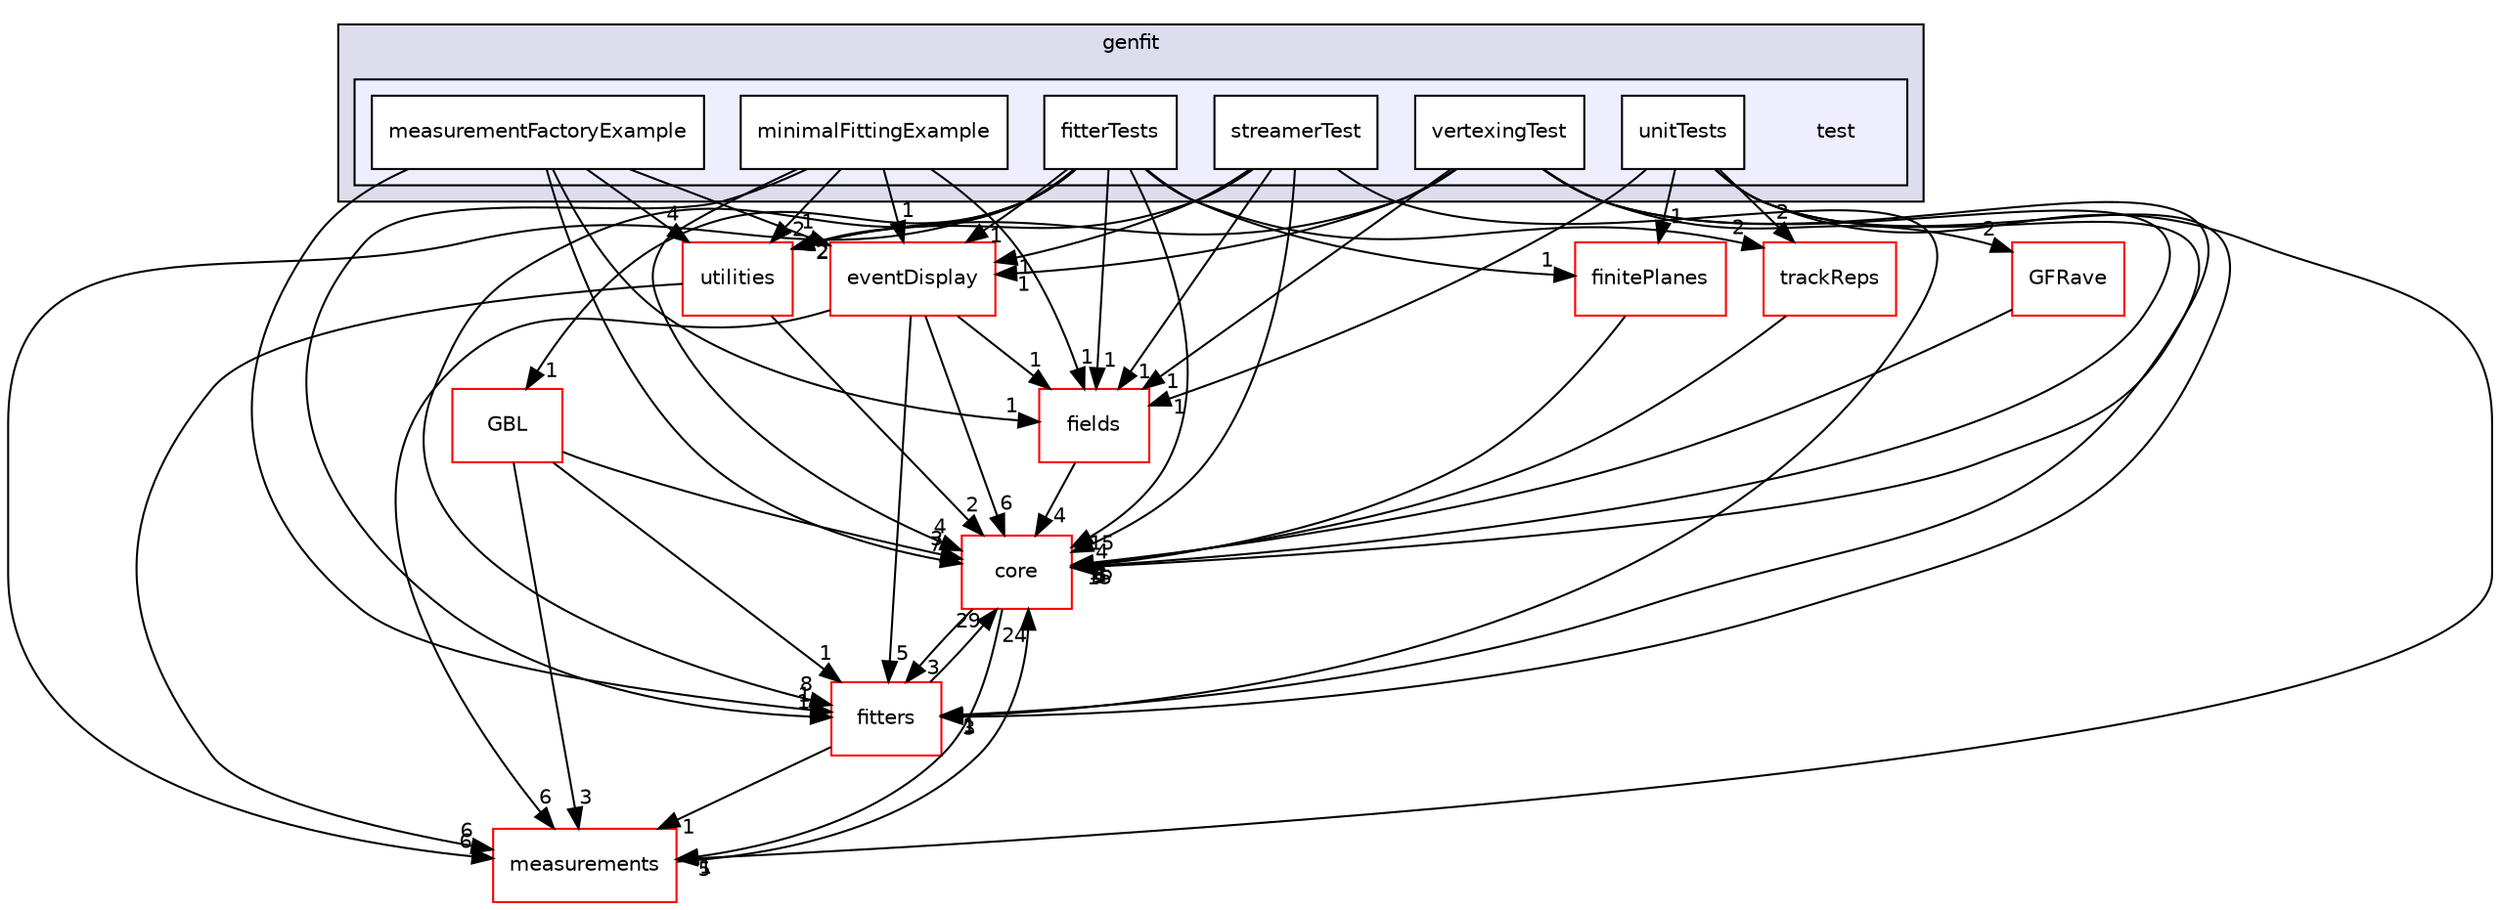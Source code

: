 digraph "genfit/test" {
  compound=true
  node [ fontsize="10", fontname="Helvetica"];
  edge [ labelfontsize="10", labelfontname="Helvetica"];
  subgraph clusterdir_a1ebdee7ea4e629a53aa4045c16b947a {
    graph [ bgcolor="#ddddee", pencolor="black", label="genfit" fontname="Helvetica", fontsize="10", URL="dir_a1ebdee7ea4e629a53aa4045c16b947a.html"]
  subgraph clusterdir_a0f441b288fc89cdfad5a241a32a8308 {
    graph [ bgcolor="#eeeeff", pencolor="black", label="" URL="dir_a0f441b288fc89cdfad5a241a32a8308.html"];
    dir_a0f441b288fc89cdfad5a241a32a8308 [shape=plaintext label="test"];
    dir_c5cb6fc507027cec59c5c67ea8fcc5be [shape=box label="fitterTests" color="black" fillcolor="white" style="filled" URL="dir_c5cb6fc507027cec59c5c67ea8fcc5be.html"];
    dir_aff776936b9674e135cf0e18ab1170ce [shape=box label="measurementFactoryExample" color="black" fillcolor="white" style="filled" URL="dir_aff776936b9674e135cf0e18ab1170ce.html"];
    dir_8a16c1d4db204be963d3ea94d209745e [shape=box label="minimalFittingExample" color="black" fillcolor="white" style="filled" URL="dir_8a16c1d4db204be963d3ea94d209745e.html"];
    dir_9397203cd6e2f1a7900c9f5e663048f5 [shape=box label="streamerTest" color="black" fillcolor="white" style="filled" URL="dir_9397203cd6e2f1a7900c9f5e663048f5.html"];
    dir_7c3f9c4a07caf21b02fbd44b98206dca [shape=box label="unitTests" color="black" fillcolor="white" style="filled" URL="dir_7c3f9c4a07caf21b02fbd44b98206dca.html"];
    dir_3d6959070247272a9b324e3dc347a30b [shape=box label="vertexingTest" color="black" fillcolor="white" style="filled" URL="dir_3d6959070247272a9b324e3dc347a30b.html"];
  }
  }
  dir_a4c240e34ae002d1595c9d58fa050d9d [shape=box label="fields" fillcolor="white" style="filled" color="red" URL="dir_a4c240e34ae002d1595c9d58fa050d9d.html"];
  dir_88ab23941f10753a72069cdb11e8f345 [shape=box label="finitePlanes" fillcolor="white" style="filled" color="red" URL="dir_88ab23941f10753a72069cdb11e8f345.html"];
  dir_3e5680e1368f3aa1fd19c22b9b8a1d88 [shape=box label="utilities" fillcolor="white" style="filled" color="red" URL="dir_3e5680e1368f3aa1fd19c22b9b8a1d88.html"];
  dir_84ddfff8e8c088d4b1ab178aeca71541 [shape=box label="fitters" fillcolor="white" style="filled" color="red" URL="dir_84ddfff8e8c088d4b1ab178aeca71541.html"];
  dir_9268fb76a242d6fab4cb1d575f1746b1 [shape=box label="measurements" fillcolor="white" style="filled" color="red" URL="dir_9268fb76a242d6fab4cb1d575f1746b1.html"];
  dir_0e3f7579cc1826c2479a35ae63f11e4e [shape=box label="trackReps" fillcolor="white" style="filled" color="red" URL="dir_0e3f7579cc1826c2479a35ae63f11e4e.html"];
  dir_7a40b7556c10f243ca9453eab1d74876 [shape=box label="core" fillcolor="white" style="filled" color="red" URL="dir_7a40b7556c10f243ca9453eab1d74876.html"];
  dir_944f990e992f4b9f956bc59c3ce7486c [shape=box label="eventDisplay" fillcolor="white" style="filled" color="red" URL="dir_944f990e992f4b9f956bc59c3ce7486c.html"];
  dir_d078a606355590d5581335b64f0fc0ed [shape=box label="GBL" fillcolor="white" style="filled" color="red" URL="dir_d078a606355590d5581335b64f0fc0ed.html"];
  dir_9ce5eb3caabede848a0b04fd0324406f [shape=box label="GFRave" fillcolor="white" style="filled" color="red" URL="dir_9ce5eb3caabede848a0b04fd0324406f.html"];
  dir_7c3f9c4a07caf21b02fbd44b98206dca->dir_a4c240e34ae002d1595c9d58fa050d9d [headlabel="1", labeldistance=1.5 headhref="dir_000062_000037.html"];
  dir_7c3f9c4a07caf21b02fbd44b98206dca->dir_88ab23941f10753a72069cdb11e8f345 [headlabel="1", labeldistance=1.5 headhref="dir_000062_000040.html"];
  dir_7c3f9c4a07caf21b02fbd44b98206dca->dir_84ddfff8e8c088d4b1ab178aeca71541 [headlabel="3", labeldistance=1.5 headhref="dir_000062_000043.html"];
  dir_7c3f9c4a07caf21b02fbd44b98206dca->dir_9268fb76a242d6fab4cb1d575f1746b1 [headlabel="5", labeldistance=1.5 headhref="dir_000062_000054.html"];
  dir_7c3f9c4a07caf21b02fbd44b98206dca->dir_0e3f7579cc1826c2479a35ae63f11e4e [headlabel="2", labeldistance=1.5 headhref="dir_000062_000052.html"];
  dir_7c3f9c4a07caf21b02fbd44b98206dca->dir_7a40b7556c10f243ca9453eab1d74876 [headlabel="15", labeldistance=1.5 headhref="dir_000062_000029.html"];
  dir_9397203cd6e2f1a7900c9f5e663048f5->dir_a4c240e34ae002d1595c9d58fa050d9d [headlabel="1", labeldistance=1.5 headhref="dir_000061_000037.html"];
  dir_9397203cd6e2f1a7900c9f5e663048f5->dir_3e5680e1368f3aa1fd19c22b9b8a1d88 [headlabel="2", labeldistance=1.5 headhref="dir_000061_000065.html"];
  dir_9397203cd6e2f1a7900c9f5e663048f5->dir_84ddfff8e8c088d4b1ab178aeca71541 [headlabel="1", labeldistance=1.5 headhref="dir_000061_000043.html"];
  dir_9397203cd6e2f1a7900c9f5e663048f5->dir_7a40b7556c10f243ca9453eab1d74876 [headlabel="4", labeldistance=1.5 headhref="dir_000061_000029.html"];
  dir_9397203cd6e2f1a7900c9f5e663048f5->dir_944f990e992f4b9f956bc59c3ce7486c [headlabel="1", labeldistance=1.5 headhref="dir_000061_000034.html"];
  dir_a4c240e34ae002d1595c9d58fa050d9d->dir_7a40b7556c10f243ca9453eab1d74876 [headlabel="4", labeldistance=1.5 headhref="dir_000037_000029.html"];
  dir_88ab23941f10753a72069cdb11e8f345->dir_7a40b7556c10f243ca9453eab1d74876 [headlabel="1", labeldistance=1.5 headhref="dir_000040_000029.html"];
  dir_3e5680e1368f3aa1fd19c22b9b8a1d88->dir_9268fb76a242d6fab4cb1d575f1746b1 [headlabel="6", labeldistance=1.5 headhref="dir_000065_000054.html"];
  dir_3e5680e1368f3aa1fd19c22b9b8a1d88->dir_7a40b7556c10f243ca9453eab1d74876 [headlabel="2", labeldistance=1.5 headhref="dir_000065_000029.html"];
  dir_c5cb6fc507027cec59c5c67ea8fcc5be->dir_a4c240e34ae002d1595c9d58fa050d9d [headlabel="1", labeldistance=1.5 headhref="dir_000058_000037.html"];
  dir_c5cb6fc507027cec59c5c67ea8fcc5be->dir_88ab23941f10753a72069cdb11e8f345 [headlabel="1", labeldistance=1.5 headhref="dir_000058_000040.html"];
  dir_c5cb6fc507027cec59c5c67ea8fcc5be->dir_3e5680e1368f3aa1fd19c22b9b8a1d88 [headlabel="2", labeldistance=1.5 headhref="dir_000058_000065.html"];
  dir_c5cb6fc507027cec59c5c67ea8fcc5be->dir_84ddfff8e8c088d4b1ab178aeca71541 [headlabel="8", labeldistance=1.5 headhref="dir_000058_000043.html"];
  dir_c5cb6fc507027cec59c5c67ea8fcc5be->dir_9268fb76a242d6fab4cb1d575f1746b1 [headlabel="6", labeldistance=1.5 headhref="dir_000058_000054.html"];
  dir_c5cb6fc507027cec59c5c67ea8fcc5be->dir_0e3f7579cc1826c2479a35ae63f11e4e [headlabel="2", labeldistance=1.5 headhref="dir_000058_000052.html"];
  dir_c5cb6fc507027cec59c5c67ea8fcc5be->dir_7a40b7556c10f243ca9453eab1d74876 [headlabel="15", labeldistance=1.5 headhref="dir_000058_000029.html"];
  dir_c5cb6fc507027cec59c5c67ea8fcc5be->dir_944f990e992f4b9f956bc59c3ce7486c [headlabel="1", labeldistance=1.5 headhref="dir_000058_000034.html"];
  dir_c5cb6fc507027cec59c5c67ea8fcc5be->dir_d078a606355590d5581335b64f0fc0ed [headlabel="1", labeldistance=1.5 headhref="dir_000058_000046.html"];
  dir_84ddfff8e8c088d4b1ab178aeca71541->dir_9268fb76a242d6fab4cb1d575f1746b1 [headlabel="1", labeldistance=1.5 headhref="dir_000043_000054.html"];
  dir_84ddfff8e8c088d4b1ab178aeca71541->dir_7a40b7556c10f243ca9453eab1d74876 [headlabel="29", labeldistance=1.5 headhref="dir_000043_000029.html"];
  dir_aff776936b9674e135cf0e18ab1170ce->dir_a4c240e34ae002d1595c9d58fa050d9d [headlabel="1", labeldistance=1.5 headhref="dir_000059_000037.html"];
  dir_aff776936b9674e135cf0e18ab1170ce->dir_3e5680e1368f3aa1fd19c22b9b8a1d88 [headlabel="4", labeldistance=1.5 headhref="dir_000059_000065.html"];
  dir_aff776936b9674e135cf0e18ab1170ce->dir_84ddfff8e8c088d4b1ab178aeca71541 [headlabel="1", labeldistance=1.5 headhref="dir_000059_000043.html"];
  dir_aff776936b9674e135cf0e18ab1170ce->dir_7a40b7556c10f243ca9453eab1d74876 [headlabel="7", labeldistance=1.5 headhref="dir_000059_000029.html"];
  dir_aff776936b9674e135cf0e18ab1170ce->dir_944f990e992f4b9f956bc59c3ce7486c [headlabel="1", labeldistance=1.5 headhref="dir_000059_000034.html"];
  dir_9268fb76a242d6fab4cb1d575f1746b1->dir_7a40b7556c10f243ca9453eab1d74876 [headlabel="24", labeldistance=1.5 headhref="dir_000054_000029.html"];
  dir_0e3f7579cc1826c2479a35ae63f11e4e->dir_7a40b7556c10f243ca9453eab1d74876 [headlabel="8", labeldistance=1.5 headhref="dir_000052_000029.html"];
  dir_3d6959070247272a9b324e3dc347a30b->dir_a4c240e34ae002d1595c9d58fa050d9d [headlabel="1", labeldistance=1.5 headhref="dir_000063_000037.html"];
  dir_3d6959070247272a9b324e3dc347a30b->dir_3e5680e1368f3aa1fd19c22b9b8a1d88 [headlabel="2", labeldistance=1.5 headhref="dir_000063_000065.html"];
  dir_3d6959070247272a9b324e3dc347a30b->dir_84ddfff8e8c088d4b1ab178aeca71541 [headlabel="1", labeldistance=1.5 headhref="dir_000063_000043.html"];
  dir_3d6959070247272a9b324e3dc347a30b->dir_7a40b7556c10f243ca9453eab1d74876 [headlabel="5", labeldistance=1.5 headhref="dir_000063_000029.html"];
  dir_3d6959070247272a9b324e3dc347a30b->dir_944f990e992f4b9f956bc59c3ce7486c [headlabel="1", labeldistance=1.5 headhref="dir_000063_000034.html"];
  dir_3d6959070247272a9b324e3dc347a30b->dir_9ce5eb3caabede848a0b04fd0324406f [headlabel="2", labeldistance=1.5 headhref="dir_000063_000049.html"];
  dir_8a16c1d4db204be963d3ea94d209745e->dir_a4c240e34ae002d1595c9d58fa050d9d [headlabel="1", labeldistance=1.5 headhref="dir_000060_000037.html"];
  dir_8a16c1d4db204be963d3ea94d209745e->dir_3e5680e1368f3aa1fd19c22b9b8a1d88 [headlabel="2", labeldistance=1.5 headhref="dir_000060_000065.html"];
  dir_8a16c1d4db204be963d3ea94d209745e->dir_84ddfff8e8c088d4b1ab178aeca71541 [headlabel="1", labeldistance=1.5 headhref="dir_000060_000043.html"];
  dir_8a16c1d4db204be963d3ea94d209745e->dir_7a40b7556c10f243ca9453eab1d74876 [headlabel="4", labeldistance=1.5 headhref="dir_000060_000029.html"];
  dir_8a16c1d4db204be963d3ea94d209745e->dir_944f990e992f4b9f956bc59c3ce7486c [headlabel="1", labeldistance=1.5 headhref="dir_000060_000034.html"];
  dir_7a40b7556c10f243ca9453eab1d74876->dir_84ddfff8e8c088d4b1ab178aeca71541 [headlabel="3", labeldistance=1.5 headhref="dir_000029_000043.html"];
  dir_7a40b7556c10f243ca9453eab1d74876->dir_9268fb76a242d6fab4cb1d575f1746b1 [headlabel="1", labeldistance=1.5 headhref="dir_000029_000054.html"];
  dir_944f990e992f4b9f956bc59c3ce7486c->dir_a4c240e34ae002d1595c9d58fa050d9d [headlabel="1", labeldistance=1.5 headhref="dir_000034_000037.html"];
  dir_944f990e992f4b9f956bc59c3ce7486c->dir_84ddfff8e8c088d4b1ab178aeca71541 [headlabel="5", labeldistance=1.5 headhref="dir_000034_000043.html"];
  dir_944f990e992f4b9f956bc59c3ce7486c->dir_9268fb76a242d6fab4cb1d575f1746b1 [headlabel="6", labeldistance=1.5 headhref="dir_000034_000054.html"];
  dir_944f990e992f4b9f956bc59c3ce7486c->dir_7a40b7556c10f243ca9453eab1d74876 [headlabel="6", labeldistance=1.5 headhref="dir_000034_000029.html"];
  dir_d078a606355590d5581335b64f0fc0ed->dir_84ddfff8e8c088d4b1ab178aeca71541 [headlabel="1", labeldistance=1.5 headhref="dir_000046_000043.html"];
  dir_d078a606355590d5581335b64f0fc0ed->dir_9268fb76a242d6fab4cb1d575f1746b1 [headlabel="3", labeldistance=1.5 headhref="dir_000046_000054.html"];
  dir_d078a606355590d5581335b64f0fc0ed->dir_7a40b7556c10f243ca9453eab1d74876 [headlabel="3", labeldistance=1.5 headhref="dir_000046_000029.html"];
  dir_9ce5eb3caabede848a0b04fd0324406f->dir_7a40b7556c10f243ca9453eab1d74876 [headlabel="15", labeldistance=1.5 headhref="dir_000049_000029.html"];
}
